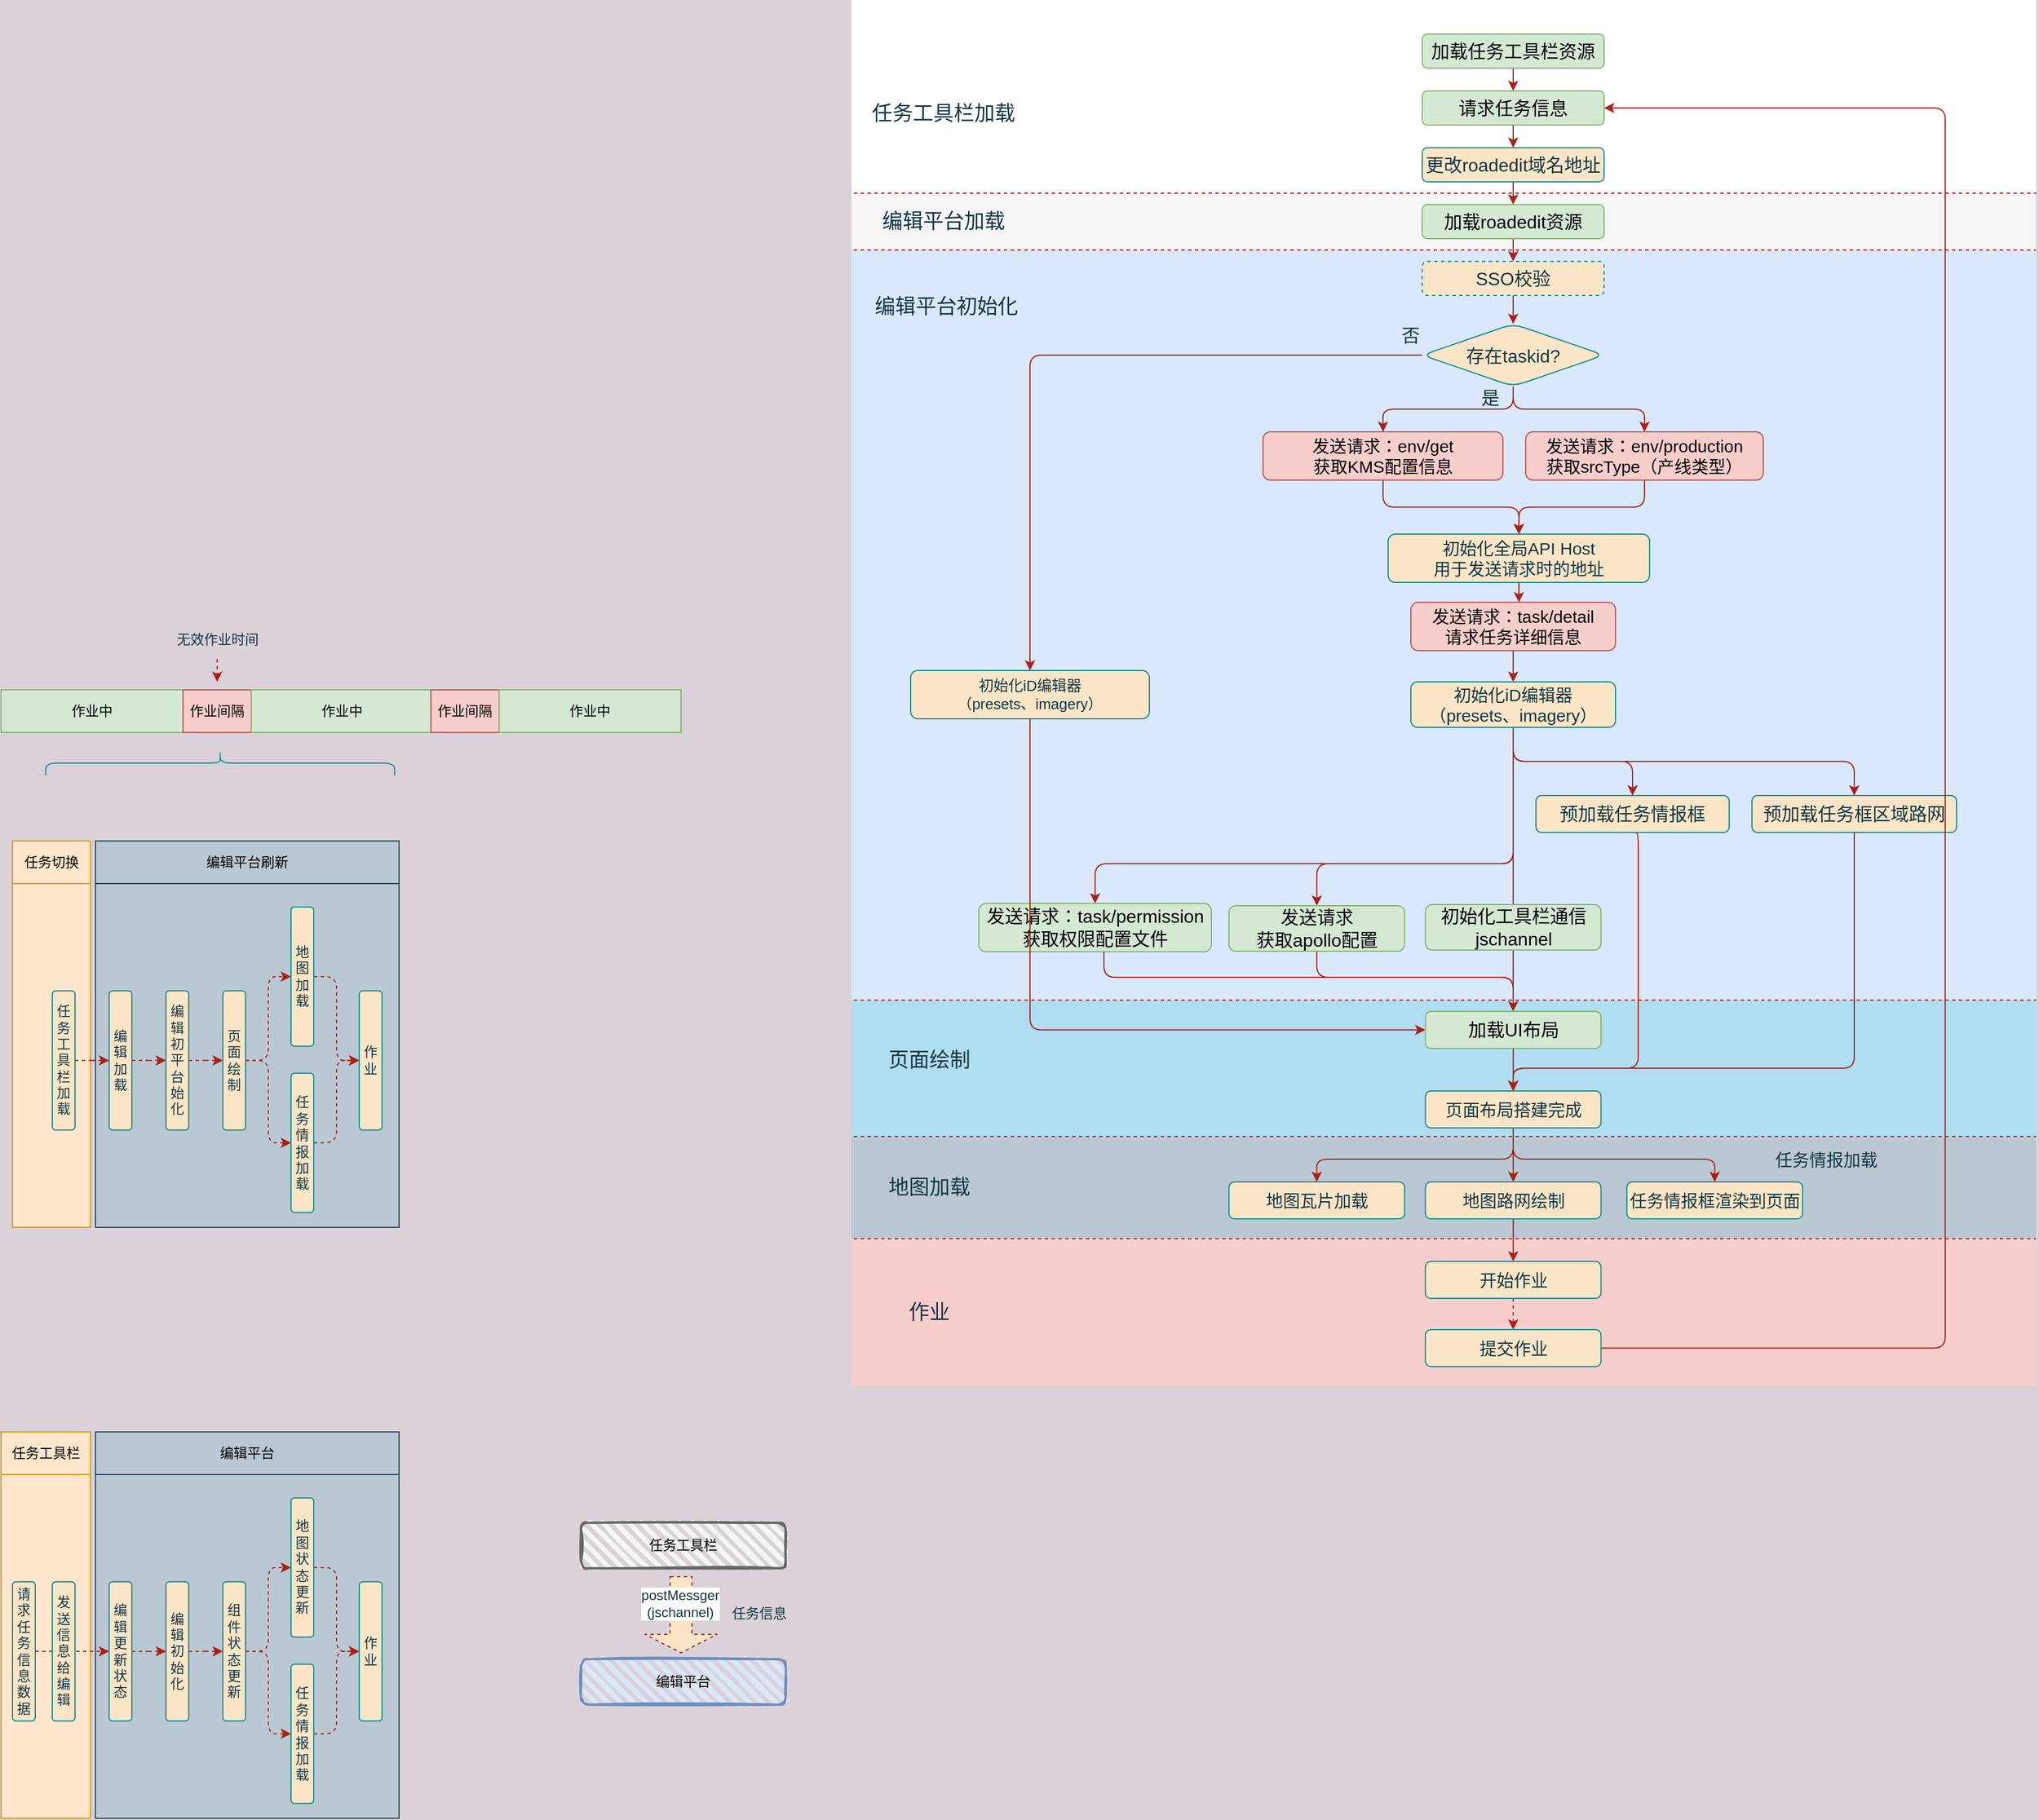 <mxfile version="14.6.11" type="github">
  <diagram id="C5RBs43oDa-KdzZeNtuy" name="Page-1">
    <mxGraphModel dx="2777" dy="1903" grid="1" gridSize="10" guides="1" tooltips="1" connect="1" arrows="1" fold="1" page="1" pageScale="1" pageWidth="827" pageHeight="1169" background="#DAD2D8" math="0" shadow="0">
      <root>
        <mxCell id="WIyWlLk6GJQsqaUBKTNV-0" />
        <mxCell id="WIyWlLk6GJQsqaUBKTNV-1" parent="WIyWlLk6GJQsqaUBKTNV-0" />
        <mxCell id="teyGcw7DqHjlIo54tSY7-148" value="" style="rounded=0;whiteSpace=wrap;html=1;shadow=0;glass=0;sketch=0;fontSize=12;strokeColor=#23445d;fillColor=#bac8d3;align=center;" parent="WIyWlLk6GJQsqaUBKTNV-1" vertex="1">
          <mxGeometry x="-1027" y="717.5" width="267" height="302.5" as="geometry" />
        </mxCell>
        <mxCell id="teyGcw7DqHjlIo54tSY7-147" value="" style="rounded=0;whiteSpace=wrap;html=1;shadow=0;glass=0;sketch=0;fontSize=12;strokeColor=#d79b00;fillColor=#ffe6cc;align=center;" parent="WIyWlLk6GJQsqaUBKTNV-1" vertex="1">
          <mxGeometry x="-1100" y="717.5" width="68.57" height="302.5" as="geometry" />
        </mxCell>
        <mxCell id="teyGcw7DqHjlIo54tSY7-108" value="" style="rounded=0;whiteSpace=wrap;html=1;sketch=0;fontSize=13;fillColor=#f8cecc;strokeColor=none;" parent="WIyWlLk6GJQsqaUBKTNV-1" vertex="1">
          <mxGeometry x="-362" y="1030" width="1042" height="130" as="geometry" />
        </mxCell>
        <mxCell id="teyGcw7DqHjlIo54tSY7-102" value="" style="rounded=0;whiteSpace=wrap;html=1;sketch=0;fontSize=15;fillColor=#d0cee2;strokeColor=none;" parent="WIyWlLk6GJQsqaUBKTNV-1" vertex="1">
          <mxGeometry x="310" y="940" width="370" height="90" as="geometry" />
        </mxCell>
        <mxCell id="teyGcw7DqHjlIo54tSY7-95" value="" style="rounded=0;whiteSpace=wrap;html=1;sketch=0;fontSize=13;fillColor=#bac8d3;strokeColor=none;" parent="WIyWlLk6GJQsqaUBKTNV-1" vertex="1">
          <mxGeometry x="-362" y="940" width="1042" height="90" as="geometry" />
        </mxCell>
        <mxCell id="teyGcw7DqHjlIo54tSY7-92" value="" style="rounded=0;whiteSpace=wrap;html=1;sketch=0;fontSize=13;fillColor=#b1ddf0;strokeColor=none;" parent="WIyWlLk6GJQsqaUBKTNV-1" vertex="1">
          <mxGeometry x="-362" y="820" width="1042" height="120" as="geometry" />
        </mxCell>
        <mxCell id="teyGcw7DqHjlIo54tSY7-90" value="" style="rounded=0;whiteSpace=wrap;html=1;sketch=0;fontSize=13;fillColor=#dae8fc;strokeColor=none;" parent="WIyWlLk6GJQsqaUBKTNV-1" vertex="1">
          <mxGeometry x="-362" y="160" width="1042" height="660" as="geometry" />
        </mxCell>
        <mxCell id="teyGcw7DqHjlIo54tSY7-89" value="" style="rounded=0;whiteSpace=wrap;html=1;sketch=0;fontSize=13;fillColor=#f5f5f5;fontColor=#333333;strokeColor=none;" parent="WIyWlLk6GJQsqaUBKTNV-1" vertex="1">
          <mxGeometry x="-362" y="110" width="1042" height="50" as="geometry" />
        </mxCell>
        <mxCell id="teyGcw7DqHjlIo54tSY7-88" value="" style="rounded=0;whiteSpace=wrap;html=1;sketch=0;fontSize=13;strokeColor=none;" parent="WIyWlLk6GJQsqaUBKTNV-1" vertex="1">
          <mxGeometry x="-362" y="-60" width="1042" height="170" as="geometry" />
        </mxCell>
        <mxCell id="teyGcw7DqHjlIo54tSY7-1" value="" style="edgeStyle=orthogonalEdgeStyle;curved=0;rounded=1;sketch=0;orthogonalLoop=1;jettySize=auto;html=1;fontColor=#143642;strokeColor=#A8201A;fillColor=#FAE5C7;fontSize=16;" parent="WIyWlLk6GJQsqaUBKTNV-1" source="WIyWlLk6GJQsqaUBKTNV-3" target="teyGcw7DqHjlIo54tSY7-0" edge="1">
          <mxGeometry relative="1" as="geometry" />
        </mxCell>
        <mxCell id="WIyWlLk6GJQsqaUBKTNV-3" value="加载roadedit资源" style="rounded=1;whiteSpace=wrap;html=1;fontSize=16;glass=0;strokeWidth=1;shadow=0;fillColor=#d5e8d4;strokeColor=#82b366;" parent="WIyWlLk6GJQsqaUBKTNV-1" vertex="1">
          <mxGeometry x="140" y="120" width="160" height="30" as="geometry" />
        </mxCell>
        <mxCell id="teyGcw7DqHjlIo54tSY7-5" value="" style="edgeStyle=orthogonalEdgeStyle;curved=0;rounded=1;sketch=0;orthogonalLoop=1;jettySize=auto;html=1;fontColor=#143642;strokeColor=#A8201A;fillColor=#FAE5C7;fontSize=16;" parent="WIyWlLk6GJQsqaUBKTNV-1" source="teyGcw7DqHjlIo54tSY7-0" target="teyGcw7DqHjlIo54tSY7-4" edge="1">
          <mxGeometry relative="1" as="geometry" />
        </mxCell>
        <mxCell id="teyGcw7DqHjlIo54tSY7-0" value="SSO校验" style="rounded=1;whiteSpace=wrap;html=1;fontSize=16;glass=0;strokeWidth=1;shadow=0;fillColor=#FAE5C7;strokeColor=#0F8B8D;fontColor=#143642;dashed=1;" parent="WIyWlLk6GJQsqaUBKTNV-1" vertex="1">
          <mxGeometry x="140" y="170" width="160" height="30" as="geometry" />
        </mxCell>
        <mxCell id="teyGcw7DqHjlIo54tSY7-7" value="" style="edgeStyle=orthogonalEdgeStyle;curved=0;rounded=1;sketch=0;orthogonalLoop=1;jettySize=auto;html=1;fontColor=#143642;strokeColor=#A8201A;fillColor=#FAE5C7;fontSize=15;" parent="WIyWlLk6GJQsqaUBKTNV-1" source="teyGcw7DqHjlIo54tSY7-4" target="teyGcw7DqHjlIo54tSY7-6" edge="1">
          <mxGeometry relative="1" as="geometry" />
        </mxCell>
        <mxCell id="teyGcw7DqHjlIo54tSY7-8" style="edgeStyle=orthogonalEdgeStyle;curved=0;rounded=1;sketch=0;orthogonalLoop=1;jettySize=auto;html=1;exitX=0.5;exitY=1;exitDx=0;exitDy=0;fontColor=#143642;strokeColor=#A8201A;fillColor=#FAE5C7;entryX=0.5;entryY=0;entryDx=0;entryDy=0;fontSize=15;" parent="WIyWlLk6GJQsqaUBKTNV-1" source="teyGcw7DqHjlIo54tSY7-4" target="teyGcw7DqHjlIo54tSY7-9" edge="1">
          <mxGeometry relative="1" as="geometry">
            <mxPoint x="260" y="330" as="targetPoint" />
          </mxGeometry>
        </mxCell>
        <mxCell id="teyGcw7DqHjlIo54tSY7-49" style="edgeStyle=orthogonalEdgeStyle;curved=0;rounded=1;sketch=0;orthogonalLoop=1;jettySize=auto;html=1;exitX=0;exitY=0.5;exitDx=0;exitDy=0;entryX=0.5;entryY=0;entryDx=0;entryDy=0;fontSize=13;fontColor=#143642;strokeColor=#A8201A;fillColor=#FAE5C7;" parent="WIyWlLk6GJQsqaUBKTNV-1" source="teyGcw7DqHjlIo54tSY7-4" target="teyGcw7DqHjlIo54tSY7-48" edge="1">
          <mxGeometry relative="1" as="geometry" />
        </mxCell>
        <mxCell id="teyGcw7DqHjlIo54tSY7-4" value="存在taskid?" style="rhombus;whiteSpace=wrap;html=1;rounded=1;shadow=0;fontColor=#143642;strokeColor=#0F8B8D;strokeWidth=1;fillColor=#FAE5C7;glass=0;fontSize=16;" parent="WIyWlLk6GJQsqaUBKTNV-1" vertex="1">
          <mxGeometry x="140" y="225" width="160" height="55" as="geometry" />
        </mxCell>
        <mxCell id="teyGcw7DqHjlIo54tSY7-11" value="" style="edgeStyle=orthogonalEdgeStyle;curved=0;rounded=1;sketch=0;orthogonalLoop=1;jettySize=auto;html=1;fontColor=#143642;strokeColor=#A8201A;fillColor=#FAE5C7;fontSize=15;" parent="WIyWlLk6GJQsqaUBKTNV-1" source="teyGcw7DqHjlIo54tSY7-6" target="teyGcw7DqHjlIo54tSY7-10" edge="1">
          <mxGeometry relative="1" as="geometry" />
        </mxCell>
        <mxCell id="teyGcw7DqHjlIo54tSY7-6" value="发送请求：env/get&lt;br style=&quot;font-size: 15px;&quot;&gt;获取KMS配置信息" style="whiteSpace=wrap;html=1;rounded=1;shadow=0;strokeColor=#b85450;strokeWidth=1;fillColor=#f8cecc;glass=0;fontSize=15;" parent="WIyWlLk6GJQsqaUBKTNV-1" vertex="1">
          <mxGeometry y="320" width="211" height="42.5" as="geometry" />
        </mxCell>
        <mxCell id="teyGcw7DqHjlIo54tSY7-12" style="edgeStyle=orthogonalEdgeStyle;curved=0;rounded=1;sketch=0;orthogonalLoop=1;jettySize=auto;html=1;exitX=0.5;exitY=1;exitDx=0;exitDy=0;entryX=0.5;entryY=0;entryDx=0;entryDy=0;fontColor=#143642;strokeColor=#A8201A;fillColor=#FAE5C7;fontSize=15;" parent="WIyWlLk6GJQsqaUBKTNV-1" source="teyGcw7DqHjlIo54tSY7-9" target="teyGcw7DqHjlIo54tSY7-10" edge="1">
          <mxGeometry relative="1" as="geometry" />
        </mxCell>
        <mxCell id="teyGcw7DqHjlIo54tSY7-9" value="发送请求：env/production&lt;br style=&quot;font-size: 15px;&quot;&gt;获取srcType（产线类型）" style="whiteSpace=wrap;html=1;rounded=1;shadow=0;strokeColor=#b85450;strokeWidth=1;fillColor=#f8cecc;glass=0;fontSize=15;" parent="WIyWlLk6GJQsqaUBKTNV-1" vertex="1">
          <mxGeometry x="231" y="320" width="209" height="42.5" as="geometry" />
        </mxCell>
        <mxCell id="teyGcw7DqHjlIo54tSY7-14" value="" style="edgeStyle=orthogonalEdgeStyle;curved=0;rounded=1;sketch=0;orthogonalLoop=1;jettySize=auto;html=1;fontColor=#143642;strokeColor=#A8201A;fillColor=#FAE5C7;fontSize=15;" parent="WIyWlLk6GJQsqaUBKTNV-1" source="teyGcw7DqHjlIo54tSY7-10" target="teyGcw7DqHjlIo54tSY7-13" edge="1">
          <mxGeometry relative="1" as="geometry">
            <Array as="points">
              <mxPoint x="225" y="470" />
              <mxPoint x="225" y="470" />
            </Array>
          </mxGeometry>
        </mxCell>
        <mxCell id="teyGcw7DqHjlIo54tSY7-10" value="初始化全局API Host&lt;br style=&quot;font-size: 15px;&quot;&gt;用于发送请求时的地址" style="whiteSpace=wrap;html=1;rounded=1;shadow=0;fontColor=#143642;strokeColor=#0F8B8D;strokeWidth=1;fillColor=#FAE5C7;glass=0;fontSize=15;" parent="WIyWlLk6GJQsqaUBKTNV-1" vertex="1">
          <mxGeometry x="110" y="410" width="230" height="42.5" as="geometry" />
        </mxCell>
        <mxCell id="teyGcw7DqHjlIo54tSY7-16" value="" style="edgeStyle=orthogonalEdgeStyle;curved=0;rounded=1;sketch=0;orthogonalLoop=1;jettySize=auto;html=1;fontColor=#143642;strokeColor=#A8201A;fillColor=#FAE5C7;fontSize=15;" parent="WIyWlLk6GJQsqaUBKTNV-1" source="teyGcw7DqHjlIo54tSY7-13" target="teyGcw7DqHjlIo54tSY7-15" edge="1">
          <mxGeometry relative="1" as="geometry" />
        </mxCell>
        <mxCell id="teyGcw7DqHjlIo54tSY7-13" value="发送请求：task/detail&lt;br style=&quot;font-size: 15px;&quot;&gt;请求任务详细信息" style="whiteSpace=wrap;html=1;rounded=1;shadow=0;strokeColor=#b85450;strokeWidth=1;fillColor=#f8cecc;glass=0;fontSize=15;" parent="WIyWlLk6GJQsqaUBKTNV-1" vertex="1">
          <mxGeometry x="130" y="470" width="180" height="42.5" as="geometry" />
        </mxCell>
        <mxCell id="teyGcw7DqHjlIo54tSY7-18" value="" style="edgeStyle=orthogonalEdgeStyle;curved=0;rounded=1;sketch=0;orthogonalLoop=1;jettySize=auto;html=1;fontColor=#143642;strokeColor=#A8201A;fillColor=#FAE5C7;exitX=0.5;exitY=1;exitDx=0;exitDy=0;fontSize=15;" parent="WIyWlLk6GJQsqaUBKTNV-1" source="teyGcw7DqHjlIo54tSY7-15" target="teyGcw7DqHjlIo54tSY7-17" edge="1">
          <mxGeometry relative="1" as="geometry" />
        </mxCell>
        <mxCell id="teyGcw7DqHjlIo54tSY7-20" style="edgeStyle=orthogonalEdgeStyle;curved=0;rounded=1;sketch=0;orthogonalLoop=1;jettySize=auto;html=1;exitX=0.5;exitY=1;exitDx=0;exitDy=0;fontColor=#143642;strokeColor=#A8201A;fillColor=#FAE5C7;entryX=0.5;entryY=0;entryDx=0;entryDy=0;fontSize=15;" parent="WIyWlLk6GJQsqaUBKTNV-1" source="teyGcw7DqHjlIo54tSY7-15" target="teyGcw7DqHjlIo54tSY7-21" edge="1">
          <mxGeometry relative="1" as="geometry">
            <mxPoint x="120" y="720" as="targetPoint" />
            <Array as="points">
              <mxPoint x="220" y="700" />
              <mxPoint x="-148" y="700" />
            </Array>
          </mxGeometry>
        </mxCell>
        <mxCell id="teyGcw7DqHjlIo54tSY7-22" style="edgeStyle=orthogonalEdgeStyle;curved=0;rounded=1;sketch=0;orthogonalLoop=1;jettySize=auto;html=1;exitX=0.5;exitY=1;exitDx=0;exitDy=0;fontColor=#143642;strokeColor=#A8201A;fillColor=#FAE5C7;entryX=0.5;entryY=0;entryDx=0;entryDy=0;fontSize=15;" parent="WIyWlLk6GJQsqaUBKTNV-1" source="teyGcw7DqHjlIo54tSY7-15" target="teyGcw7DqHjlIo54tSY7-23" edge="1">
          <mxGeometry relative="1" as="geometry">
            <mxPoint x="220" y="690" as="targetPoint" />
            <Array as="points">
              <mxPoint x="220" y="700" />
              <mxPoint x="47" y="700" />
            </Array>
          </mxGeometry>
        </mxCell>
        <mxCell id="teyGcw7DqHjlIo54tSY7-24" style="edgeStyle=orthogonalEdgeStyle;curved=0;rounded=1;sketch=0;orthogonalLoop=1;jettySize=auto;html=1;exitX=0.5;exitY=1;exitDx=0;exitDy=0;fontColor=#143642;strokeColor=#A8201A;fillColor=#FAE5C7;fontSize=15;" parent="WIyWlLk6GJQsqaUBKTNV-1" source="teyGcw7DqHjlIo54tSY7-15" target="teyGcw7DqHjlIo54tSY7-19" edge="1">
          <mxGeometry relative="1" as="geometry" />
        </mxCell>
        <mxCell id="teyGcw7DqHjlIo54tSY7-25" style="edgeStyle=orthogonalEdgeStyle;curved=0;rounded=1;sketch=0;orthogonalLoop=1;jettySize=auto;html=1;exitX=0.5;exitY=1;exitDx=0;exitDy=0;fontColor=#143642;strokeColor=#A8201A;fillColor=#FAE5C7;entryX=0.5;entryY=0;entryDx=0;entryDy=0;fontSize=15;" parent="WIyWlLk6GJQsqaUBKTNV-1" source="teyGcw7DqHjlIo54tSY7-15" target="teyGcw7DqHjlIo54tSY7-26" edge="1">
          <mxGeometry relative="1" as="geometry">
            <mxPoint x="440" y="690" as="targetPoint" />
            <Array as="points">
              <mxPoint x="220" y="740" />
            </Array>
          </mxGeometry>
        </mxCell>
        <mxCell id="teyGcw7DqHjlIo54tSY7-15" value="初始化iD编辑器&lt;br style=&quot;font-size: 15px;&quot;&gt;（presets、imagery）" style="whiteSpace=wrap;html=1;rounded=1;shadow=0;fontColor=#143642;strokeColor=#0F8B8D;strokeWidth=1;fillColor=#FAE5C7;glass=0;fontSize=15;" parent="WIyWlLk6GJQsqaUBKTNV-1" vertex="1">
          <mxGeometry x="130" y="540" width="180" height="40" as="geometry" />
        </mxCell>
        <mxCell id="teyGcw7DqHjlIo54tSY7-35" style="edgeStyle=orthogonalEdgeStyle;curved=0;rounded=1;sketch=0;orthogonalLoop=1;jettySize=auto;html=1;exitX=0.5;exitY=1;exitDx=0;exitDy=0;entryX=0.5;entryY=0;entryDx=0;entryDy=0;fontColor=#143642;strokeColor=#A8201A;fillColor=#FAE5C7;fontSize=15;" parent="WIyWlLk6GJQsqaUBKTNV-1" source="teyGcw7DqHjlIo54tSY7-17" target="teyGcw7DqHjlIo54tSY7-33" edge="1">
          <mxGeometry relative="1" as="geometry">
            <Array as="points">
              <mxPoint x="330" y="880" />
              <mxPoint x="220" y="880" />
            </Array>
          </mxGeometry>
        </mxCell>
        <mxCell id="teyGcw7DqHjlIo54tSY7-17" value="预加载任务情报框" style="whiteSpace=wrap;html=1;rounded=1;shadow=0;fontColor=#143642;strokeColor=#0F8B8D;strokeWidth=1;fillColor=#FAE5C7;glass=0;fontSize=16;" parent="WIyWlLk6GJQsqaUBKTNV-1" vertex="1">
          <mxGeometry x="240" y="640" width="170" height="32.5" as="geometry" />
        </mxCell>
        <mxCell id="teyGcw7DqHjlIo54tSY7-36" style="edgeStyle=orthogonalEdgeStyle;curved=0;rounded=1;sketch=0;orthogonalLoop=1;jettySize=auto;html=1;exitX=0.5;exitY=1;exitDx=0;exitDy=0;entryX=0.5;entryY=0;entryDx=0;entryDy=0;fontColor=#143642;strokeColor=#A8201A;fillColor=#FAE5C7;fontSize=15;" parent="WIyWlLk6GJQsqaUBKTNV-1" source="teyGcw7DqHjlIo54tSY7-19" target="teyGcw7DqHjlIo54tSY7-33" edge="1">
          <mxGeometry relative="1" as="geometry">
            <Array as="points">
              <mxPoint x="520" y="880" />
              <mxPoint x="220" y="880" />
            </Array>
          </mxGeometry>
        </mxCell>
        <mxCell id="teyGcw7DqHjlIo54tSY7-19" value="预加载任务框区域路网" style="whiteSpace=wrap;html=1;rounded=1;shadow=0;fontColor=#143642;strokeColor=#0F8B8D;strokeWidth=1;fillColor=#FAE5C7;glass=0;fontSize=16;" parent="WIyWlLk6GJQsqaUBKTNV-1" vertex="1">
          <mxGeometry x="430" y="640" width="180" height="32.5" as="geometry" />
        </mxCell>
        <mxCell id="teyGcw7DqHjlIo54tSY7-28" value="" style="edgeStyle=orthogonalEdgeStyle;curved=0;rounded=1;sketch=0;orthogonalLoop=1;jettySize=auto;html=1;fontColor=#143642;strokeColor=#A8201A;fillColor=#FAE5C7;fontSize=16;" parent="WIyWlLk6GJQsqaUBKTNV-1" source="teyGcw7DqHjlIo54tSY7-21" target="teyGcw7DqHjlIo54tSY7-27" edge="1">
          <mxGeometry relative="1" as="geometry">
            <Array as="points">
              <mxPoint x="-140" y="800" />
              <mxPoint x="220" y="800" />
            </Array>
          </mxGeometry>
        </mxCell>
        <mxCell id="teyGcw7DqHjlIo54tSY7-21" value="发送请求：task/permission&lt;br style=&quot;font-size: 16px;&quot;&gt;获取权限配置文件" style="whiteSpace=wrap;html=1;rounded=1;shadow=0;strokeColor=#82b366;strokeWidth=1;fillColor=#d5e8d4;glass=0;fontSize=16;" parent="WIyWlLk6GJQsqaUBKTNV-1" vertex="1">
          <mxGeometry x="-250" y="735" width="204.5" height="42.5" as="geometry" />
        </mxCell>
        <mxCell id="teyGcw7DqHjlIo54tSY7-29" style="edgeStyle=orthogonalEdgeStyle;curved=0;rounded=1;sketch=0;orthogonalLoop=1;jettySize=auto;html=1;exitX=0.5;exitY=1;exitDx=0;exitDy=0;fontColor=#143642;strokeColor=#A8201A;fillColor=#FAE5C7;fontSize=16;" parent="WIyWlLk6GJQsqaUBKTNV-1" source="teyGcw7DqHjlIo54tSY7-23" edge="1">
          <mxGeometry relative="1" as="geometry">
            <mxPoint x="220" y="850" as="targetPoint" />
            <Array as="points">
              <mxPoint x="47" y="800" />
              <mxPoint x="220" y="800" />
            </Array>
          </mxGeometry>
        </mxCell>
        <mxCell id="teyGcw7DqHjlIo54tSY7-23" value="发送请求&lt;br style=&quot;font-size: 16px;&quot;&gt;获取apollo配置" style="whiteSpace=wrap;html=1;rounded=1;shadow=0;strokeColor=#82b366;strokeWidth=1;fillColor=#d5e8d4;glass=0;fontSize=16;" parent="WIyWlLk6GJQsqaUBKTNV-1" vertex="1">
          <mxGeometry x="-30" y="737" width="154.5" height="40" as="geometry" />
        </mxCell>
        <mxCell id="teyGcw7DqHjlIo54tSY7-30" style="edgeStyle=orthogonalEdgeStyle;curved=0;rounded=1;sketch=0;orthogonalLoop=1;jettySize=auto;html=1;exitX=0.5;exitY=1;exitDx=0;exitDy=0;fontColor=#143642;strokeColor=#A8201A;fillColor=#FAE5C7;fontSize=16;" parent="WIyWlLk6GJQsqaUBKTNV-1" source="teyGcw7DqHjlIo54tSY7-26" edge="1">
          <mxGeometry relative="1" as="geometry">
            <mxPoint x="220" y="850" as="targetPoint" />
          </mxGeometry>
        </mxCell>
        <mxCell id="teyGcw7DqHjlIo54tSY7-26" value="初始化工具栏通信&lt;br style=&quot;font-size: 16px;&quot;&gt;jschannel" style="whiteSpace=wrap;html=1;rounded=1;shadow=0;strokeColor=#82b366;strokeWidth=1;fillColor=#d5e8d4;glass=0;fontSize=16;" parent="WIyWlLk6GJQsqaUBKTNV-1" vertex="1">
          <mxGeometry x="142.75" y="736" width="154.5" height="40" as="geometry" />
        </mxCell>
        <mxCell id="teyGcw7DqHjlIo54tSY7-34" value="" style="edgeStyle=orthogonalEdgeStyle;curved=0;rounded=1;sketch=0;orthogonalLoop=1;jettySize=auto;html=1;fontColor=#143642;strokeColor=#A8201A;fillColor=#FAE5C7;fontSize=15;" parent="WIyWlLk6GJQsqaUBKTNV-1" source="teyGcw7DqHjlIo54tSY7-27" target="teyGcw7DqHjlIo54tSY7-33" edge="1">
          <mxGeometry relative="1" as="geometry" />
        </mxCell>
        <mxCell id="teyGcw7DqHjlIo54tSY7-27" value="加载UI布局" style="whiteSpace=wrap;html=1;rounded=1;shadow=0;strokeColor=#82b366;strokeWidth=1;fillColor=#d5e8d4;glass=0;fontSize=16;" parent="WIyWlLk6GJQsqaUBKTNV-1" vertex="1">
          <mxGeometry x="142.75" y="830" width="154.5" height="32.5" as="geometry" />
        </mxCell>
        <mxCell id="teyGcw7DqHjlIo54tSY7-97" style="edgeStyle=orthogonalEdgeStyle;curved=0;rounded=1;sketch=0;orthogonalLoop=1;jettySize=auto;html=1;exitX=0.5;exitY=1;exitDx=0;exitDy=0;entryX=0.5;entryY=0;entryDx=0;entryDy=0;fontSize=15;fontColor=#143642;strokeColor=#A8201A;fillColor=#FAE5C7;" parent="WIyWlLk6GJQsqaUBKTNV-1" source="teyGcw7DqHjlIo54tSY7-33" target="teyGcw7DqHjlIo54tSY7-38" edge="1">
          <mxGeometry relative="1" as="geometry">
            <Array as="points">
              <mxPoint x="220" y="960" />
              <mxPoint x="47" y="960" />
            </Array>
          </mxGeometry>
        </mxCell>
        <mxCell id="teyGcw7DqHjlIo54tSY7-100" style="edgeStyle=orthogonalEdgeStyle;curved=0;rounded=1;sketch=0;orthogonalLoop=1;jettySize=auto;html=1;exitX=0.5;exitY=1;exitDx=0;exitDy=0;fontSize=15;fontColor=#143642;strokeColor=#A8201A;fillColor=#FAE5C7;" parent="WIyWlLk6GJQsqaUBKTNV-1" source="teyGcw7DqHjlIo54tSY7-33" target="teyGcw7DqHjlIo54tSY7-98" edge="1">
          <mxGeometry relative="1" as="geometry" />
        </mxCell>
        <mxCell id="teyGcw7DqHjlIo54tSY7-101" style="edgeStyle=orthogonalEdgeStyle;curved=0;rounded=1;sketch=0;orthogonalLoop=1;jettySize=auto;html=1;exitX=0.5;exitY=1;exitDx=0;exitDy=0;entryX=0.5;entryY=0;entryDx=0;entryDy=0;fontSize=15;fontColor=#143642;strokeColor=#A8201A;fillColor=#FAE5C7;" parent="WIyWlLk6GJQsqaUBKTNV-1" source="teyGcw7DqHjlIo54tSY7-33" target="teyGcw7DqHjlIo54tSY7-99" edge="1">
          <mxGeometry relative="1" as="geometry">
            <Array as="points">
              <mxPoint x="220" y="960" />
              <mxPoint x="397" y="960" />
            </Array>
          </mxGeometry>
        </mxCell>
        <mxCell id="teyGcw7DqHjlIo54tSY7-33" value="页面布局搭建完成" style="whiteSpace=wrap;html=1;rounded=1;shadow=0;fontColor=#143642;strokeColor=#0F8B8D;strokeWidth=1;fillColor=#FAE5C7;glass=0;fontSize=15;" parent="WIyWlLk6GJQsqaUBKTNV-1" vertex="1">
          <mxGeometry x="142.75" y="900" width="154.5" height="32.5" as="geometry" />
        </mxCell>
        <mxCell id="teyGcw7DqHjlIo54tSY7-93" style="edgeStyle=orthogonalEdgeStyle;curved=0;rounded=1;sketch=0;orthogonalLoop=1;jettySize=auto;html=1;exitX=1;exitY=0.5;exitDx=0;exitDy=0;entryX=1;entryY=0.5;entryDx=0;entryDy=0;fontSize=13;fontColor=#143642;strokeColor=#A8201A;fillColor=#FAE5C7;" parent="WIyWlLk6GJQsqaUBKTNV-1" source="teyGcw7DqHjlIo54tSY7-106" target="teyGcw7DqHjlIo54tSY7-41" edge="1">
          <mxGeometry relative="1" as="geometry">
            <Array as="points">
              <mxPoint x="600" y="1126" />
              <mxPoint x="600" y="35" />
            </Array>
          </mxGeometry>
        </mxCell>
        <mxCell id="teyGcw7DqHjlIo54tSY7-38" value="地图瓦片加载" style="whiteSpace=wrap;html=1;rounded=1;shadow=0;fontColor=#143642;strokeColor=#0F8B8D;strokeWidth=1;fillColor=#FAE5C7;glass=0;fontSize=15;" parent="WIyWlLk6GJQsqaUBKTNV-1" vertex="1">
          <mxGeometry x="-30" y="980" width="154.5" height="32.5" as="geometry" />
        </mxCell>
        <mxCell id="teyGcw7DqHjlIo54tSY7-40" style="edgeStyle=orthogonalEdgeStyle;curved=0;rounded=1;sketch=0;orthogonalLoop=1;jettySize=auto;html=1;exitX=0.5;exitY=1;exitDx=0;exitDy=0;entryX=0.5;entryY=0;entryDx=0;entryDy=0;fontColor=#143642;strokeColor=#A8201A;fillColor=#FAE5C7;fontSize=16;" parent="WIyWlLk6GJQsqaUBKTNV-1" source="teyGcw7DqHjlIo54tSY7-39" target="WIyWlLk6GJQsqaUBKTNV-3" edge="1">
          <mxGeometry relative="1" as="geometry" />
        </mxCell>
        <mxCell id="teyGcw7DqHjlIo54tSY7-39" value="更改roadedit域名地址" style="rounded=1;whiteSpace=wrap;html=1;fontSize=16;glass=0;strokeWidth=1;shadow=0;fillColor=#FAE5C7;strokeColor=#0F8B8D;fontColor=#143642;" parent="WIyWlLk6GJQsqaUBKTNV-1" vertex="1">
          <mxGeometry x="140" y="70" width="160" height="30" as="geometry" />
        </mxCell>
        <mxCell id="teyGcw7DqHjlIo54tSY7-42" style="edgeStyle=orthogonalEdgeStyle;curved=0;rounded=1;sketch=0;orthogonalLoop=1;jettySize=auto;html=1;exitX=0.5;exitY=1;exitDx=0;exitDy=0;entryX=0.5;entryY=0;entryDx=0;entryDy=0;fontColor=#143642;strokeColor=#A8201A;fillColor=#FAE5C7;fontSize=16;" parent="WIyWlLk6GJQsqaUBKTNV-1" source="teyGcw7DqHjlIo54tSY7-41" target="teyGcw7DqHjlIo54tSY7-39" edge="1">
          <mxGeometry relative="1" as="geometry" />
        </mxCell>
        <mxCell id="teyGcw7DqHjlIo54tSY7-41" value="请求任务信息" style="rounded=1;whiteSpace=wrap;html=1;fontSize=16;glass=0;strokeWidth=1;shadow=0;fillColor=#d5e8d4;strokeColor=#82b366;" parent="WIyWlLk6GJQsqaUBKTNV-1" vertex="1">
          <mxGeometry x="140" y="20" width="160" height="30" as="geometry" />
        </mxCell>
        <mxCell id="teyGcw7DqHjlIo54tSY7-44" value="" style="endArrow=none;dashed=1;html=1;fontColor=#143642;strokeColor=#A8201A;fillColor=#FAE5C7;fontSize=13;" parent="WIyWlLk6GJQsqaUBKTNV-1" edge="1">
          <mxGeometry width="50" height="50" relative="1" as="geometry">
            <mxPoint x="-360" y="110" as="sourcePoint" />
            <mxPoint x="680" y="110" as="targetPoint" />
          </mxGeometry>
        </mxCell>
        <mxCell id="teyGcw7DqHjlIo54tSY7-45" value="任务工具栏加载" style="text;html=1;strokeColor=none;fillColor=none;align=center;verticalAlign=middle;whiteSpace=wrap;rounded=0;sketch=0;fontColor=#143642;fontSize=18;" parent="WIyWlLk6GJQsqaUBKTNV-1" vertex="1">
          <mxGeometry x="-351" y="30" width="140" height="20" as="geometry" />
        </mxCell>
        <mxCell id="teyGcw7DqHjlIo54tSY7-46" value="编辑平台加载" style="text;html=1;strokeColor=none;fillColor=none;align=center;verticalAlign=middle;whiteSpace=wrap;rounded=0;sketch=0;fontColor=#143642;fontSize=18;" parent="WIyWlLk6GJQsqaUBKTNV-1" vertex="1">
          <mxGeometry x="-336" y="125" width="110" height="20" as="geometry" />
        </mxCell>
        <mxCell id="teyGcw7DqHjlIo54tSY7-50" style="edgeStyle=orthogonalEdgeStyle;curved=0;rounded=1;sketch=0;orthogonalLoop=1;jettySize=auto;html=1;exitX=0.5;exitY=1;exitDx=0;exitDy=0;entryX=0;entryY=0.5;entryDx=0;entryDy=0;fontSize=15;fontColor=#143642;strokeColor=#A8201A;fillColor=#FAE5C7;" parent="WIyWlLk6GJQsqaUBKTNV-1" source="teyGcw7DqHjlIo54tSY7-48" target="teyGcw7DqHjlIo54tSY7-27" edge="1">
          <mxGeometry relative="1" as="geometry" />
        </mxCell>
        <mxCell id="teyGcw7DqHjlIo54tSY7-48" value="初始化iD编辑器&lt;br style=&quot;font-size: 13px;&quot;&gt;（presets、imagery）" style="whiteSpace=wrap;html=1;rounded=1;shadow=0;fontColor=#143642;strokeColor=#0F8B8D;strokeWidth=1;fillColor=#FAE5C7;glass=0;fontSize=13;" parent="WIyWlLk6GJQsqaUBKTNV-1" vertex="1">
          <mxGeometry x="-310" y="530" width="210" height="42.5" as="geometry" />
        </mxCell>
        <mxCell id="teyGcw7DqHjlIo54tSY7-51" value="否" style="text;html=1;strokeColor=none;fillColor=none;align=center;verticalAlign=middle;whiteSpace=wrap;rounded=0;sketch=0;fontSize=16;fontColor=#143642;" parent="WIyWlLk6GJQsqaUBKTNV-1" vertex="1">
          <mxGeometry x="110" y="225" width="40" height="20" as="geometry" />
        </mxCell>
        <mxCell id="teyGcw7DqHjlIo54tSY7-52" value="是" style="text;html=1;strokeColor=none;fillColor=none;align=center;verticalAlign=middle;whiteSpace=wrap;rounded=0;sketch=0;fontSize=16;fontColor=#143642;" parent="WIyWlLk6GJQsqaUBKTNV-1" vertex="1">
          <mxGeometry x="180" y="280" width="40" height="20" as="geometry" />
        </mxCell>
        <mxCell id="teyGcw7DqHjlIo54tSY7-82" style="edgeStyle=orthogonalEdgeStyle;curved=0;rounded=1;sketch=0;orthogonalLoop=1;jettySize=auto;html=1;exitX=0.5;exitY=1;exitDx=0;exitDy=0;entryX=0.5;entryY=0;entryDx=0;entryDy=0;fontSize=16;fontColor=#143642;strokeColor=#A8201A;fillColor=#FAE5C7;" parent="WIyWlLk6GJQsqaUBKTNV-1" source="teyGcw7DqHjlIo54tSY7-80" target="teyGcw7DqHjlIo54tSY7-41" edge="1">
          <mxGeometry relative="1" as="geometry" />
        </mxCell>
        <mxCell id="teyGcw7DqHjlIo54tSY7-80" value="加载任务工具栏资源" style="rounded=1;whiteSpace=wrap;html=1;fontSize=16;glass=0;strokeWidth=1;shadow=0;fillColor=#d5e8d4;strokeColor=#82b366;" parent="WIyWlLk6GJQsqaUBKTNV-1" vertex="1">
          <mxGeometry x="140" y="-30" width="160" height="30" as="geometry" />
        </mxCell>
        <mxCell id="teyGcw7DqHjlIo54tSY7-83" value="" style="endArrow=none;dashed=1;html=1;fontColor=#143642;strokeColor=#A8201A;fillColor=#FAE5C7;fontSize=13;" parent="WIyWlLk6GJQsqaUBKTNV-1" edge="1">
          <mxGeometry width="50" height="50" relative="1" as="geometry">
            <mxPoint x="-360" y="160" as="sourcePoint" />
            <mxPoint x="680" y="160" as="targetPoint" />
          </mxGeometry>
        </mxCell>
        <mxCell id="teyGcw7DqHjlIo54tSY7-84" value="编辑平台初始化" style="text;html=1;strokeColor=none;fillColor=none;align=center;verticalAlign=middle;whiteSpace=wrap;rounded=0;sketch=0;fontColor=#143642;fontSize=18;" parent="WIyWlLk6GJQsqaUBKTNV-1" vertex="1">
          <mxGeometry x="-346" y="200" width="135" height="20" as="geometry" />
        </mxCell>
        <mxCell id="teyGcw7DqHjlIo54tSY7-85" value="" style="endArrow=none;dashed=1;html=1;fontColor=#143642;strokeColor=#A8201A;fillColor=#FAE5C7;entryX=1;entryY=0;entryDx=0;entryDy=0;fontSize=13;" parent="WIyWlLk6GJQsqaUBKTNV-1" target="teyGcw7DqHjlIo54tSY7-92" edge="1">
          <mxGeometry width="50" height="50" relative="1" as="geometry">
            <mxPoint x="-360" y="820" as="sourcePoint" />
            <mxPoint x="730" y="820" as="targetPoint" />
          </mxGeometry>
        </mxCell>
        <mxCell id="teyGcw7DqHjlIo54tSY7-86" value="页面绘制" style="text;html=1;strokeColor=none;fillColor=none;align=center;verticalAlign=middle;whiteSpace=wrap;rounded=0;sketch=0;fontColor=#143642;fontSize=18;" parent="WIyWlLk6GJQsqaUBKTNV-1" vertex="1">
          <mxGeometry x="-361" y="862.5" width="135" height="20" as="geometry" />
        </mxCell>
        <mxCell id="teyGcw7DqHjlIo54tSY7-87" value="" style="endArrow=none;dashed=1;html=1;fontColor=#143642;strokeColor=#A8201A;fillColor=#FAE5C7;entryX=1;entryY=1;entryDx=0;entryDy=0;fontSize=13;" parent="WIyWlLk6GJQsqaUBKTNV-1" target="teyGcw7DqHjlIo54tSY7-92" edge="1">
          <mxGeometry width="50" height="50" relative="1" as="geometry">
            <mxPoint x="-360" y="940" as="sourcePoint" />
            <mxPoint x="730" y="940" as="targetPoint" />
          </mxGeometry>
        </mxCell>
        <mxCell id="teyGcw7DqHjlIo54tSY7-104" value="" style="edgeStyle=orthogonalEdgeStyle;curved=0;rounded=1;sketch=0;orthogonalLoop=1;jettySize=auto;html=1;fontSize=15;fontColor=#143642;strokeColor=#A8201A;fillColor=#FAE5C7;" parent="WIyWlLk6GJQsqaUBKTNV-1" source="teyGcw7DqHjlIo54tSY7-98" target="teyGcw7DqHjlIo54tSY7-103" edge="1">
          <mxGeometry relative="1" as="geometry" />
        </mxCell>
        <mxCell id="teyGcw7DqHjlIo54tSY7-98" value="地图路网绘制" style="whiteSpace=wrap;html=1;rounded=1;shadow=0;fontColor=#143642;strokeColor=#0F8B8D;strokeWidth=1;fillColor=#FAE5C7;glass=0;fontSize=15;" parent="WIyWlLk6GJQsqaUBKTNV-1" vertex="1">
          <mxGeometry x="142.75" y="980" width="154.5" height="32.5" as="geometry" />
        </mxCell>
        <mxCell id="teyGcw7DqHjlIo54tSY7-99" value="任务情报框渲染到页面" style="whiteSpace=wrap;html=1;rounded=1;shadow=0;fontColor=#143642;strokeColor=#0F8B8D;strokeWidth=1;fillColor=#FAE5C7;glass=0;fontSize=15;" parent="WIyWlLk6GJQsqaUBKTNV-1" vertex="1">
          <mxGeometry x="320" y="980" width="154.5" height="32.5" as="geometry" />
        </mxCell>
        <mxCell id="teyGcw7DqHjlIo54tSY7-107" style="edgeStyle=orthogonalEdgeStyle;curved=0;rounded=1;sketch=0;orthogonalLoop=1;jettySize=auto;html=1;exitX=0.5;exitY=1;exitDx=0;exitDy=0;fontSize=15;fontColor=#143642;strokeColor=#A8201A;fillColor=#FAE5C7;dashed=1;" parent="WIyWlLk6GJQsqaUBKTNV-1" source="teyGcw7DqHjlIo54tSY7-103" target="teyGcw7DqHjlIo54tSY7-106" edge="1">
          <mxGeometry relative="1" as="geometry" />
        </mxCell>
        <mxCell id="teyGcw7DqHjlIo54tSY7-103" value="开始作业" style="whiteSpace=wrap;html=1;rounded=1;shadow=0;fontColor=#143642;strokeColor=#0F8B8D;strokeWidth=1;fillColor=#FAE5C7;glass=0;fontSize=15;" parent="WIyWlLk6GJQsqaUBKTNV-1" vertex="1">
          <mxGeometry x="142.75" y="1050" width="154.5" height="32.5" as="geometry" />
        </mxCell>
        <mxCell id="teyGcw7DqHjlIo54tSY7-106" value="提交作业" style="whiteSpace=wrap;html=1;rounded=1;shadow=0;fontColor=#143642;strokeColor=#0F8B8D;strokeWidth=1;fillColor=#FAE5C7;glass=0;fontSize=15;" parent="WIyWlLk6GJQsqaUBKTNV-1" vertex="1">
          <mxGeometry x="142.75" y="1110" width="154.5" height="32.5" as="geometry" />
        </mxCell>
        <mxCell id="teyGcw7DqHjlIo54tSY7-109" value="" style="endArrow=none;dashed=1;html=1;fontColor=#143642;strokeColor=#A8201A;fillColor=#FAE5C7;entryX=1;entryY=1;entryDx=0;entryDy=0;fontSize=13;" parent="WIyWlLk6GJQsqaUBKTNV-1" edge="1">
          <mxGeometry width="50" height="50" relative="1" as="geometry">
            <mxPoint x="-360" y="1030" as="sourcePoint" />
            <mxPoint x="680" y="1030" as="targetPoint" />
          </mxGeometry>
        </mxCell>
        <mxCell id="teyGcw7DqHjlIo54tSY7-111" value="地图加载" style="text;html=1;strokeColor=none;fillColor=none;align=center;verticalAlign=middle;whiteSpace=wrap;rounded=0;sketch=0;fontColor=#143642;fontSize=18;" parent="WIyWlLk6GJQsqaUBKTNV-1" vertex="1">
          <mxGeometry x="-361" y="975" width="135" height="20" as="geometry" />
        </mxCell>
        <mxCell id="teyGcw7DqHjlIo54tSY7-112" value="任务情报加载" style="text;html=1;strokeColor=none;fillColor=none;align=center;verticalAlign=middle;whiteSpace=wrap;rounded=0;sketch=0;fontColor=#143642;fontSize=15;" parent="WIyWlLk6GJQsqaUBKTNV-1" vertex="1">
          <mxGeometry x="427.5" y="950" width="135" height="20" as="geometry" />
        </mxCell>
        <mxCell id="teyGcw7DqHjlIo54tSY7-113" value="作业" style="text;html=1;strokeColor=none;fillColor=none;align=center;verticalAlign=middle;whiteSpace=wrap;rounded=0;sketch=0;fontColor=#143642;fontSize=18;" parent="WIyWlLk6GJQsqaUBKTNV-1" vertex="1">
          <mxGeometry x="-361" y="1085" width="135" height="20" as="geometry" />
        </mxCell>
        <mxCell id="teyGcw7DqHjlIo54tSY7-118" value="" style="edgeStyle=orthogonalEdgeStyle;curved=0;rounded=1;sketch=0;orthogonalLoop=1;jettySize=auto;html=1;dashed=1;fontSize=12;fontColor=#143642;strokeColor=#A8201A;fillColor=#FAE5C7;" parent="WIyWlLk6GJQsqaUBKTNV-1" source="teyGcw7DqHjlIo54tSY7-114" target="teyGcw7DqHjlIo54tSY7-117" edge="1">
          <mxGeometry relative="1" as="geometry" />
        </mxCell>
        <mxCell id="teyGcw7DqHjlIo54tSY7-114" value="任务工具栏加载" style="rounded=1;shadow=0;fontColor=#143642;strokeColor=#0F8B8D;strokeWidth=1;fillColor=#FAE5C7;glass=0;verticalAlign=middle;horizontal=1;align=center;sketch=0;textDirection=rtl;labelPosition=center;verticalLabelPosition=middle;html=1;whiteSpace=wrap;fontSize=12;" parent="WIyWlLk6GJQsqaUBKTNV-1" vertex="1">
          <mxGeometry x="-1065" y="811.88" width="20" height="122.5" as="geometry" />
        </mxCell>
        <mxCell id="teyGcw7DqHjlIo54tSY7-120" value="" style="edgeStyle=orthogonalEdgeStyle;curved=0;rounded=1;sketch=0;orthogonalLoop=1;jettySize=auto;html=1;dashed=1;fontSize=12;fontColor=#143642;strokeColor=#A8201A;fillColor=#FAE5C7;" parent="WIyWlLk6GJQsqaUBKTNV-1" source="teyGcw7DqHjlIo54tSY7-117" target="teyGcw7DqHjlIo54tSY7-119" edge="1">
          <mxGeometry relative="1" as="geometry" />
        </mxCell>
        <mxCell id="teyGcw7DqHjlIo54tSY7-117" value="编辑加载" style="rounded=1;shadow=0;fontColor=#143642;strokeColor=#0F8B8D;strokeWidth=1;fillColor=#FAE5C7;glass=0;verticalAlign=middle;horizontal=1;align=center;sketch=0;textDirection=rtl;labelPosition=center;verticalLabelPosition=middle;html=1;whiteSpace=wrap;fontSize=12;" parent="WIyWlLk6GJQsqaUBKTNV-1" vertex="1">
          <mxGeometry x="-1015" y="811.88" width="20" height="122.5" as="geometry" />
        </mxCell>
        <mxCell id="teyGcw7DqHjlIo54tSY7-122" value="" style="edgeStyle=orthogonalEdgeStyle;curved=0;rounded=1;sketch=0;orthogonalLoop=1;jettySize=auto;html=1;dashed=1;fontSize=12;fontColor=#143642;strokeColor=#A8201A;fillColor=#FAE5C7;" parent="WIyWlLk6GJQsqaUBKTNV-1" source="teyGcw7DqHjlIo54tSY7-119" target="teyGcw7DqHjlIo54tSY7-121" edge="1">
          <mxGeometry relative="1" as="geometry" />
        </mxCell>
        <mxCell id="teyGcw7DqHjlIo54tSY7-119" value="编辑初平台始化" style="rounded=1;shadow=0;fontColor=#143642;strokeColor=#0F8B8D;strokeWidth=1;fillColor=#FAE5C7;glass=0;verticalAlign=middle;horizontal=1;align=center;sketch=0;textDirection=rtl;labelPosition=center;verticalLabelPosition=middle;html=1;whiteSpace=wrap;fontSize=12;" parent="WIyWlLk6GJQsqaUBKTNV-1" vertex="1">
          <mxGeometry x="-965" y="811.88" width="20" height="122.5" as="geometry" />
        </mxCell>
        <mxCell id="teyGcw7DqHjlIo54tSY7-124" value="" style="edgeStyle=orthogonalEdgeStyle;curved=0;rounded=1;sketch=0;orthogonalLoop=1;jettySize=auto;html=1;dashed=1;fontSize=12;fontColor=#143642;strokeColor=#A8201A;fillColor=#FAE5C7;" parent="WIyWlLk6GJQsqaUBKTNV-1" source="teyGcw7DqHjlIo54tSY7-121" target="teyGcw7DqHjlIo54tSY7-123" edge="1">
          <mxGeometry relative="1" as="geometry" />
        </mxCell>
        <mxCell id="teyGcw7DqHjlIo54tSY7-125" style="edgeStyle=orthogonalEdgeStyle;curved=0;rounded=1;sketch=0;orthogonalLoop=1;jettySize=auto;html=1;exitX=1;exitY=0.5;exitDx=0;exitDy=0;dashed=1;fontSize=12;fontColor=#143642;strokeColor=#A8201A;fillColor=#FAE5C7;entryX=0;entryY=0.5;entryDx=0;entryDy=0;" parent="WIyWlLk6GJQsqaUBKTNV-1" source="teyGcw7DqHjlIo54tSY7-121" target="teyGcw7DqHjlIo54tSY7-126" edge="1">
          <mxGeometry relative="1" as="geometry">
            <mxPoint x="-865" y="924.38" as="targetPoint" />
          </mxGeometry>
        </mxCell>
        <mxCell id="teyGcw7DqHjlIo54tSY7-121" value="页面绘制" style="rounded=1;shadow=0;fontColor=#143642;strokeColor=#0F8B8D;strokeWidth=1;fillColor=#FAE5C7;glass=0;verticalAlign=middle;horizontal=1;align=center;sketch=0;textDirection=rtl;labelPosition=center;verticalLabelPosition=middle;html=1;whiteSpace=wrap;fontSize=12;" parent="WIyWlLk6GJQsqaUBKTNV-1" vertex="1">
          <mxGeometry x="-915" y="811.88" width="20" height="122.5" as="geometry" />
        </mxCell>
        <mxCell id="teyGcw7DqHjlIo54tSY7-128" value="" style="edgeStyle=orthogonalEdgeStyle;curved=0;rounded=1;sketch=0;orthogonalLoop=1;jettySize=auto;html=1;dashed=1;fontSize=12;fontColor=#143642;strokeColor=#A8201A;fillColor=#FAE5C7;" parent="WIyWlLk6GJQsqaUBKTNV-1" source="teyGcw7DqHjlIo54tSY7-123" target="teyGcw7DqHjlIo54tSY7-127" edge="1">
          <mxGeometry relative="1" as="geometry" />
        </mxCell>
        <mxCell id="teyGcw7DqHjlIo54tSY7-123" value="地图加载" style="rounded=1;shadow=0;fontColor=#143642;strokeColor=#0F8B8D;strokeWidth=1;fillColor=#FAE5C7;glass=0;verticalAlign=middle;horizontal=1;align=center;sketch=0;textDirection=rtl;labelPosition=center;verticalLabelPosition=middle;html=1;whiteSpace=wrap;fontSize=12;" parent="WIyWlLk6GJQsqaUBKTNV-1" vertex="1">
          <mxGeometry x="-855" y="738.13" width="20" height="122.5" as="geometry" />
        </mxCell>
        <mxCell id="teyGcw7DqHjlIo54tSY7-129" style="edgeStyle=orthogonalEdgeStyle;curved=0;rounded=1;sketch=0;orthogonalLoop=1;jettySize=auto;html=1;exitX=1;exitY=0.5;exitDx=0;exitDy=0;entryX=0;entryY=0.5;entryDx=0;entryDy=0;dashed=1;fontSize=12;fontColor=#143642;strokeColor=#A8201A;fillColor=#FAE5C7;" parent="WIyWlLk6GJQsqaUBKTNV-1" source="teyGcw7DqHjlIo54tSY7-126" target="teyGcw7DqHjlIo54tSY7-127" edge="1">
          <mxGeometry relative="1" as="geometry" />
        </mxCell>
        <mxCell id="teyGcw7DqHjlIo54tSY7-126" value="任务情报加载" style="rounded=1;shadow=0;fontColor=#143642;strokeColor=#0F8B8D;strokeWidth=1;fillColor=#FAE5C7;glass=0;verticalAlign=middle;horizontal=1;align=center;sketch=0;textDirection=rtl;labelPosition=center;verticalLabelPosition=middle;html=1;whiteSpace=wrap;fontSize=12;" parent="WIyWlLk6GJQsqaUBKTNV-1" vertex="1">
          <mxGeometry x="-855" y="884.38" width="20" height="122.5" as="geometry" />
        </mxCell>
        <mxCell id="teyGcw7DqHjlIo54tSY7-127" value="作业" style="rounded=1;shadow=0;fontColor=#143642;strokeColor=#0F8B8D;strokeWidth=1;fillColor=#FAE5C7;glass=0;verticalAlign=middle;horizontal=1;align=center;sketch=0;textDirection=rtl;labelPosition=center;verticalLabelPosition=middle;html=1;whiteSpace=wrap;fontSize=12;" parent="WIyWlLk6GJQsqaUBKTNV-1" vertex="1">
          <mxGeometry x="-795" y="811.88" width="20" height="122.5" as="geometry" />
        </mxCell>
        <mxCell id="teyGcw7DqHjlIo54tSY7-131" value="作业中" style="rounded=0;whiteSpace=wrap;html=1;shadow=0;glass=0;sketch=0;fontSize=12;strokeColor=#82b366;fillColor=#d5e8d4;align=center;" parent="WIyWlLk6GJQsqaUBKTNV-1" vertex="1">
          <mxGeometry x="-1110" y="547" width="160" height="37.5" as="geometry" />
        </mxCell>
        <mxCell id="teyGcw7DqHjlIo54tSY7-132" value="作业间隔" style="rounded=0;whiteSpace=wrap;html=1;shadow=0;glass=0;sketch=0;fontSize=12;strokeColor=#b85450;fillColor=#f8cecc;align=center;" parent="WIyWlLk6GJQsqaUBKTNV-1" vertex="1">
          <mxGeometry x="-950" y="547" width="60" height="37.5" as="geometry" />
        </mxCell>
        <mxCell id="teyGcw7DqHjlIo54tSY7-133" value="作业中" style="rounded=0;whiteSpace=wrap;html=1;shadow=0;glass=0;sketch=0;fontSize=12;strokeColor=#82b366;fillColor=#d5e8d4;align=center;" parent="WIyWlLk6GJQsqaUBKTNV-1" vertex="1">
          <mxGeometry x="-890" y="547" width="160" height="37.5" as="geometry" />
        </mxCell>
        <mxCell id="teyGcw7DqHjlIo54tSY7-134" value="作业间隔" style="rounded=0;whiteSpace=wrap;html=1;shadow=0;glass=0;sketch=0;fontSize=12;strokeColor=#b85450;fillColor=#f8cecc;align=center;" parent="WIyWlLk6GJQsqaUBKTNV-1" vertex="1">
          <mxGeometry x="-732" y="547" width="60" height="37.5" as="geometry" />
        </mxCell>
        <mxCell id="teyGcw7DqHjlIo54tSY7-135" value="作业中" style="rounded=0;whiteSpace=wrap;html=1;shadow=0;glass=0;sketch=0;fontSize=12;strokeColor=#82b366;fillColor=#d5e8d4;align=center;" parent="WIyWlLk6GJQsqaUBKTNV-1" vertex="1">
          <mxGeometry x="-672" y="547" width="160" height="37.5" as="geometry" />
        </mxCell>
        <mxCell id="teyGcw7DqHjlIo54tSY7-137" value="" style="shape=curlyBracket;whiteSpace=wrap;html=1;rounded=1;shadow=0;glass=0;sketch=0;fontSize=12;fontColor=#143642;strokeColor=#0F8B8D;fillColor=#FAE5C7;align=left;rotation=90;" parent="WIyWlLk6GJQsqaUBKTNV-1" vertex="1">
          <mxGeometry x="-928.07" y="458.06" width="21.5" height="306.88" as="geometry" />
        </mxCell>
        <mxCell id="teyGcw7DqHjlIo54tSY7-138" value="任务切换" style="rounded=0;whiteSpace=wrap;html=1;shadow=0;glass=0;sketch=0;fontSize=12;strokeColor=#d79b00;fillColor=#ffe6cc;align=center;" parent="WIyWlLk6GJQsqaUBKTNV-1" vertex="1">
          <mxGeometry x="-1100" y="680" width="68.57" height="37.5" as="geometry" />
        </mxCell>
        <mxCell id="teyGcw7DqHjlIo54tSY7-139" value="编辑平台刷新" style="rounded=0;whiteSpace=wrap;html=1;shadow=0;glass=0;sketch=0;fontSize=12;strokeColor=#23445d;fillColor=#bac8d3;align=center;" parent="WIyWlLk6GJQsqaUBKTNV-1" vertex="1">
          <mxGeometry x="-1027" y="680" width="267" height="37.5" as="geometry" />
        </mxCell>
        <mxCell id="teyGcw7DqHjlIo54tSY7-143" value="无效作业时间" style="text;html=1;strokeColor=none;fillColor=none;align=center;verticalAlign=middle;whiteSpace=wrap;rounded=0;shadow=0;glass=0;sketch=0;fontSize=12;fontColor=#143642;" parent="WIyWlLk6GJQsqaUBKTNV-1" vertex="1">
          <mxGeometry x="-958.5" y="492.5" width="77" height="20" as="geometry" />
        </mxCell>
        <mxCell id="teyGcw7DqHjlIo54tSY7-146" value="" style="endArrow=classic;html=1;dashed=1;fontSize=12;fontColor=#143642;strokeColor=#A8201A;fillColor=#FAE5C7;" parent="WIyWlLk6GJQsqaUBKTNV-1" edge="1">
          <mxGeometry width="50" height="50" relative="1" as="geometry">
            <mxPoint x="-920" y="520" as="sourcePoint" />
            <mxPoint x="-920" y="540" as="targetPoint" />
          </mxGeometry>
        </mxCell>
        <mxCell id="teyGcw7DqHjlIo54tSY7-149" value="" style="rounded=0;whiteSpace=wrap;html=1;shadow=0;glass=0;sketch=0;fontSize=12;strokeColor=#23445d;fillColor=#bac8d3;align=center;" parent="WIyWlLk6GJQsqaUBKTNV-1" vertex="1">
          <mxGeometry x="-1027" y="1237.5" width="267" height="302.5" as="geometry" />
        </mxCell>
        <mxCell id="teyGcw7DqHjlIo54tSY7-150" value="" style="rounded=0;whiteSpace=wrap;html=1;shadow=0;glass=0;sketch=0;fontSize=12;strokeColor=#d79b00;fillColor=#ffe6cc;align=center;" parent="WIyWlLk6GJQsqaUBKTNV-1" vertex="1">
          <mxGeometry x="-1110" y="1237.5" width="78.57" height="302.5" as="geometry" />
        </mxCell>
        <mxCell id="teyGcw7DqHjlIo54tSY7-151" value="" style="edgeStyle=orthogonalEdgeStyle;curved=0;rounded=1;sketch=0;orthogonalLoop=1;jettySize=auto;html=1;dashed=1;fontSize=12;fontColor=#143642;strokeColor=#A8201A;fillColor=#FAE5C7;" parent="WIyWlLk6GJQsqaUBKTNV-1" source="teyGcw7DqHjlIo54tSY7-152" target="teyGcw7DqHjlIo54tSY7-154" edge="1">
          <mxGeometry relative="1" as="geometry" />
        </mxCell>
        <mxCell id="teyGcw7DqHjlIo54tSY7-152" value="请求任务信息数据" style="rounded=1;shadow=0;fontColor=#143642;strokeColor=#0F8B8D;strokeWidth=1;fillColor=#FAE5C7;glass=0;verticalAlign=middle;horizontal=1;align=center;sketch=0;textDirection=rtl;labelPosition=center;verticalLabelPosition=middle;html=1;whiteSpace=wrap;fontSize=12;" parent="WIyWlLk6GJQsqaUBKTNV-1" vertex="1">
          <mxGeometry x="-1100" y="1331.88" width="20" height="122.5" as="geometry" />
        </mxCell>
        <mxCell id="teyGcw7DqHjlIo54tSY7-153" value="" style="edgeStyle=orthogonalEdgeStyle;curved=0;rounded=1;sketch=0;orthogonalLoop=1;jettySize=auto;html=1;dashed=1;fontSize=12;fontColor=#143642;strokeColor=#A8201A;fillColor=#FAE5C7;" parent="WIyWlLk6GJQsqaUBKTNV-1" source="teyGcw7DqHjlIo54tSY7-154" target="teyGcw7DqHjlIo54tSY7-156" edge="1">
          <mxGeometry relative="1" as="geometry" />
        </mxCell>
        <mxCell id="teyGcw7DqHjlIo54tSY7-154" value="编辑更新状态" style="rounded=1;shadow=0;fontColor=#143642;strokeColor=#0F8B8D;strokeWidth=1;fillColor=#FAE5C7;glass=0;verticalAlign=middle;horizontal=1;align=center;sketch=0;textDirection=rtl;labelPosition=center;verticalLabelPosition=middle;html=1;whiteSpace=wrap;fontSize=12;" parent="WIyWlLk6GJQsqaUBKTNV-1" vertex="1">
          <mxGeometry x="-1015" y="1331.88" width="20" height="122.5" as="geometry" />
        </mxCell>
        <mxCell id="teyGcw7DqHjlIo54tSY7-155" value="" style="edgeStyle=orthogonalEdgeStyle;curved=0;rounded=1;sketch=0;orthogonalLoop=1;jettySize=auto;html=1;dashed=1;fontSize=12;fontColor=#143642;strokeColor=#A8201A;fillColor=#FAE5C7;" parent="WIyWlLk6GJQsqaUBKTNV-1" source="teyGcw7DqHjlIo54tSY7-156" target="teyGcw7DqHjlIo54tSY7-159" edge="1">
          <mxGeometry relative="1" as="geometry" />
        </mxCell>
        <mxCell id="teyGcw7DqHjlIo54tSY7-156" value="编辑初始化" style="rounded=1;shadow=0;fontColor=#143642;strokeColor=#0F8B8D;strokeWidth=1;fillColor=#FAE5C7;glass=0;verticalAlign=middle;horizontal=1;align=center;sketch=0;textDirection=rtl;labelPosition=center;verticalLabelPosition=middle;html=1;whiteSpace=wrap;fontSize=12;" parent="WIyWlLk6GJQsqaUBKTNV-1" vertex="1">
          <mxGeometry x="-965" y="1331.88" width="20" height="122.5" as="geometry" />
        </mxCell>
        <mxCell id="teyGcw7DqHjlIo54tSY7-157" value="" style="edgeStyle=orthogonalEdgeStyle;curved=0;rounded=1;sketch=0;orthogonalLoop=1;jettySize=auto;html=1;dashed=1;fontSize=12;fontColor=#143642;strokeColor=#A8201A;fillColor=#FAE5C7;" parent="WIyWlLk6GJQsqaUBKTNV-1" source="teyGcw7DqHjlIo54tSY7-159" target="teyGcw7DqHjlIo54tSY7-161" edge="1">
          <mxGeometry relative="1" as="geometry" />
        </mxCell>
        <mxCell id="teyGcw7DqHjlIo54tSY7-158" style="edgeStyle=orthogonalEdgeStyle;curved=0;rounded=1;sketch=0;orthogonalLoop=1;jettySize=auto;html=1;exitX=1;exitY=0.5;exitDx=0;exitDy=0;dashed=1;fontSize=12;fontColor=#143642;strokeColor=#A8201A;fillColor=#FAE5C7;entryX=0;entryY=0.5;entryDx=0;entryDy=0;" parent="WIyWlLk6GJQsqaUBKTNV-1" source="teyGcw7DqHjlIo54tSY7-159" target="teyGcw7DqHjlIo54tSY7-163" edge="1">
          <mxGeometry relative="1" as="geometry">
            <mxPoint x="-865" y="1444.38" as="targetPoint" />
          </mxGeometry>
        </mxCell>
        <mxCell id="teyGcw7DqHjlIo54tSY7-159" value="组件状态更新" style="rounded=1;shadow=0;fontColor=#143642;strokeColor=#0F8B8D;strokeWidth=1;fillColor=#FAE5C7;glass=0;verticalAlign=middle;horizontal=1;align=center;sketch=0;textDirection=rtl;labelPosition=center;verticalLabelPosition=middle;html=1;whiteSpace=wrap;fontSize=12;" parent="WIyWlLk6GJQsqaUBKTNV-1" vertex="1">
          <mxGeometry x="-915" y="1331.88" width="20" height="122.5" as="geometry" />
        </mxCell>
        <mxCell id="teyGcw7DqHjlIo54tSY7-160" value="" style="edgeStyle=orthogonalEdgeStyle;curved=0;rounded=1;sketch=0;orthogonalLoop=1;jettySize=auto;html=1;dashed=1;fontSize=12;fontColor=#143642;strokeColor=#A8201A;fillColor=#FAE5C7;" parent="WIyWlLk6GJQsqaUBKTNV-1" source="teyGcw7DqHjlIo54tSY7-161" target="teyGcw7DqHjlIo54tSY7-164" edge="1">
          <mxGeometry relative="1" as="geometry" />
        </mxCell>
        <mxCell id="teyGcw7DqHjlIo54tSY7-161" value="地图状态更新" style="rounded=1;shadow=0;fontColor=#143642;strokeColor=#0F8B8D;strokeWidth=1;fillColor=#FAE5C7;glass=0;verticalAlign=middle;horizontal=1;align=center;sketch=0;textDirection=rtl;labelPosition=center;verticalLabelPosition=middle;html=1;whiteSpace=wrap;fontSize=12;" parent="WIyWlLk6GJQsqaUBKTNV-1" vertex="1">
          <mxGeometry x="-855" y="1258.13" width="20" height="122.5" as="geometry" />
        </mxCell>
        <mxCell id="teyGcw7DqHjlIo54tSY7-162" style="edgeStyle=orthogonalEdgeStyle;curved=0;rounded=1;sketch=0;orthogonalLoop=1;jettySize=auto;html=1;exitX=1;exitY=0.5;exitDx=0;exitDy=0;entryX=0;entryY=0.5;entryDx=0;entryDy=0;dashed=1;fontSize=12;fontColor=#143642;strokeColor=#A8201A;fillColor=#FAE5C7;" parent="WIyWlLk6GJQsqaUBKTNV-1" source="teyGcw7DqHjlIo54tSY7-163" target="teyGcw7DqHjlIo54tSY7-164" edge="1">
          <mxGeometry relative="1" as="geometry" />
        </mxCell>
        <mxCell id="teyGcw7DqHjlIo54tSY7-163" value="任务情报加载" style="rounded=1;shadow=0;fontColor=#143642;strokeColor=#0F8B8D;strokeWidth=1;fillColor=#FAE5C7;glass=0;verticalAlign=middle;horizontal=1;align=center;sketch=0;textDirection=rtl;labelPosition=center;verticalLabelPosition=middle;html=1;whiteSpace=wrap;fontSize=12;" parent="WIyWlLk6GJQsqaUBKTNV-1" vertex="1">
          <mxGeometry x="-855" y="1404.38" width="20" height="122.5" as="geometry" />
        </mxCell>
        <mxCell id="teyGcw7DqHjlIo54tSY7-164" value="作业" style="rounded=1;shadow=0;fontColor=#143642;strokeColor=#0F8B8D;strokeWidth=1;fillColor=#FAE5C7;glass=0;verticalAlign=middle;horizontal=1;align=center;sketch=0;textDirection=rtl;labelPosition=center;verticalLabelPosition=middle;html=1;whiteSpace=wrap;fontSize=12;" parent="WIyWlLk6GJQsqaUBKTNV-1" vertex="1">
          <mxGeometry x="-795" y="1331.88" width="20" height="122.5" as="geometry" />
        </mxCell>
        <mxCell id="teyGcw7DqHjlIo54tSY7-165" value="任务工具栏" style="rounded=0;whiteSpace=wrap;html=1;shadow=0;glass=0;sketch=0;fontSize=12;strokeColor=#d79b00;fillColor=#ffe6cc;align=center;" parent="WIyWlLk6GJQsqaUBKTNV-1" vertex="1">
          <mxGeometry x="-1110" y="1200" width="78.57" height="37.5" as="geometry" />
        </mxCell>
        <mxCell id="teyGcw7DqHjlIo54tSY7-166" value="编辑平台" style="rounded=0;whiteSpace=wrap;html=1;shadow=0;glass=0;sketch=0;fontSize=12;strokeColor=#23445d;fillColor=#bac8d3;align=center;" parent="WIyWlLk6GJQsqaUBKTNV-1" vertex="1">
          <mxGeometry x="-1027" y="1200" width="267" height="37.5" as="geometry" />
        </mxCell>
        <mxCell id="teyGcw7DqHjlIo54tSY7-167" value="发送信息给编辑" style="rounded=1;shadow=0;fontColor=#143642;strokeColor=#0F8B8D;strokeWidth=1;fillColor=#FAE5C7;glass=0;verticalAlign=middle;horizontal=1;align=center;sketch=0;textDirection=rtl;labelPosition=center;verticalLabelPosition=middle;html=1;whiteSpace=wrap;fontSize=12;" parent="WIyWlLk6GJQsqaUBKTNV-1" vertex="1">
          <mxGeometry x="-1065" y="1331.88" width="20" height="122.5" as="geometry" />
        </mxCell>
        <mxCell id="teyGcw7DqHjlIo54tSY7-168" value="&lt;font color=&quot;#000000&quot;&gt;任务工具栏&lt;/font&gt;" style="rounded=1;whiteSpace=wrap;html=1;strokeWidth=2;fillWeight=4;hachureGap=8;hachureAngle=45;fillColor=#f5f5f5;sketch=1;shadow=0;glass=0;fontSize=12;align=center;strokeColor=#666666;fontColor=#333333;" parent="WIyWlLk6GJQsqaUBKTNV-1" vertex="1">
          <mxGeometry x="-600" y="1280" width="180" height="40" as="geometry" />
        </mxCell>
        <mxCell id="teyGcw7DqHjlIo54tSY7-169" value="&lt;font color=&quot;#000000&quot;&gt;编辑平台&lt;/font&gt;" style="rounded=1;whiteSpace=wrap;html=1;strokeWidth=2;fillWeight=4;hachureGap=8;hachureAngle=45;sketch=1;shadow=0;glass=0;fontSize=12;align=center;fillColor=#dae8fc;strokeColor=#6c8ebf;" parent="WIyWlLk6GJQsqaUBKTNV-1" vertex="1">
          <mxGeometry x="-600" y="1400" width="180" height="40" as="geometry" />
        </mxCell>
        <mxCell id="teyGcw7DqHjlIo54tSY7-171" value="" style="shape=flexArrow;endArrow=classic;html=1;dashed=1;fontSize=12;fontColor=#143642;strokeColor=#A8201A;fillColor=#FAE5C7;width=19.167;endSize=5.092;endWidth=43.194;" parent="WIyWlLk6GJQsqaUBKTNV-1" edge="1">
          <mxGeometry width="50" height="50" relative="1" as="geometry">
            <mxPoint x="-512" y="1326.88" as="sourcePoint" />
            <mxPoint x="-512" y="1394.88" as="targetPoint" />
          </mxGeometry>
        </mxCell>
        <mxCell id="teyGcw7DqHjlIo54tSY7-172" value="postMessger&lt;br&gt;(jschannel)" style="edgeLabel;html=1;align=center;verticalAlign=middle;resizable=0;points=[];fontSize=12;fontColor=#143642;" parent="teyGcw7DqHjlIo54tSY7-171" vertex="1" connectable="0">
          <mxGeometry x="-0.312" y="-1" relative="1" as="geometry">
            <mxPoint as="offset" />
          </mxGeometry>
        </mxCell>
        <mxCell id="teyGcw7DqHjlIo54tSY7-173" value="任务信息" style="text;html=1;strokeColor=none;fillColor=none;align=center;verticalAlign=middle;whiteSpace=wrap;rounded=0;shadow=0;glass=0;sketch=0;fontSize=12;fontColor=#143642;" parent="WIyWlLk6GJQsqaUBKTNV-1" vertex="1">
          <mxGeometry x="-473" y="1350" width="60" height="20" as="geometry" />
        </mxCell>
      </root>
    </mxGraphModel>
  </diagram>
</mxfile>
